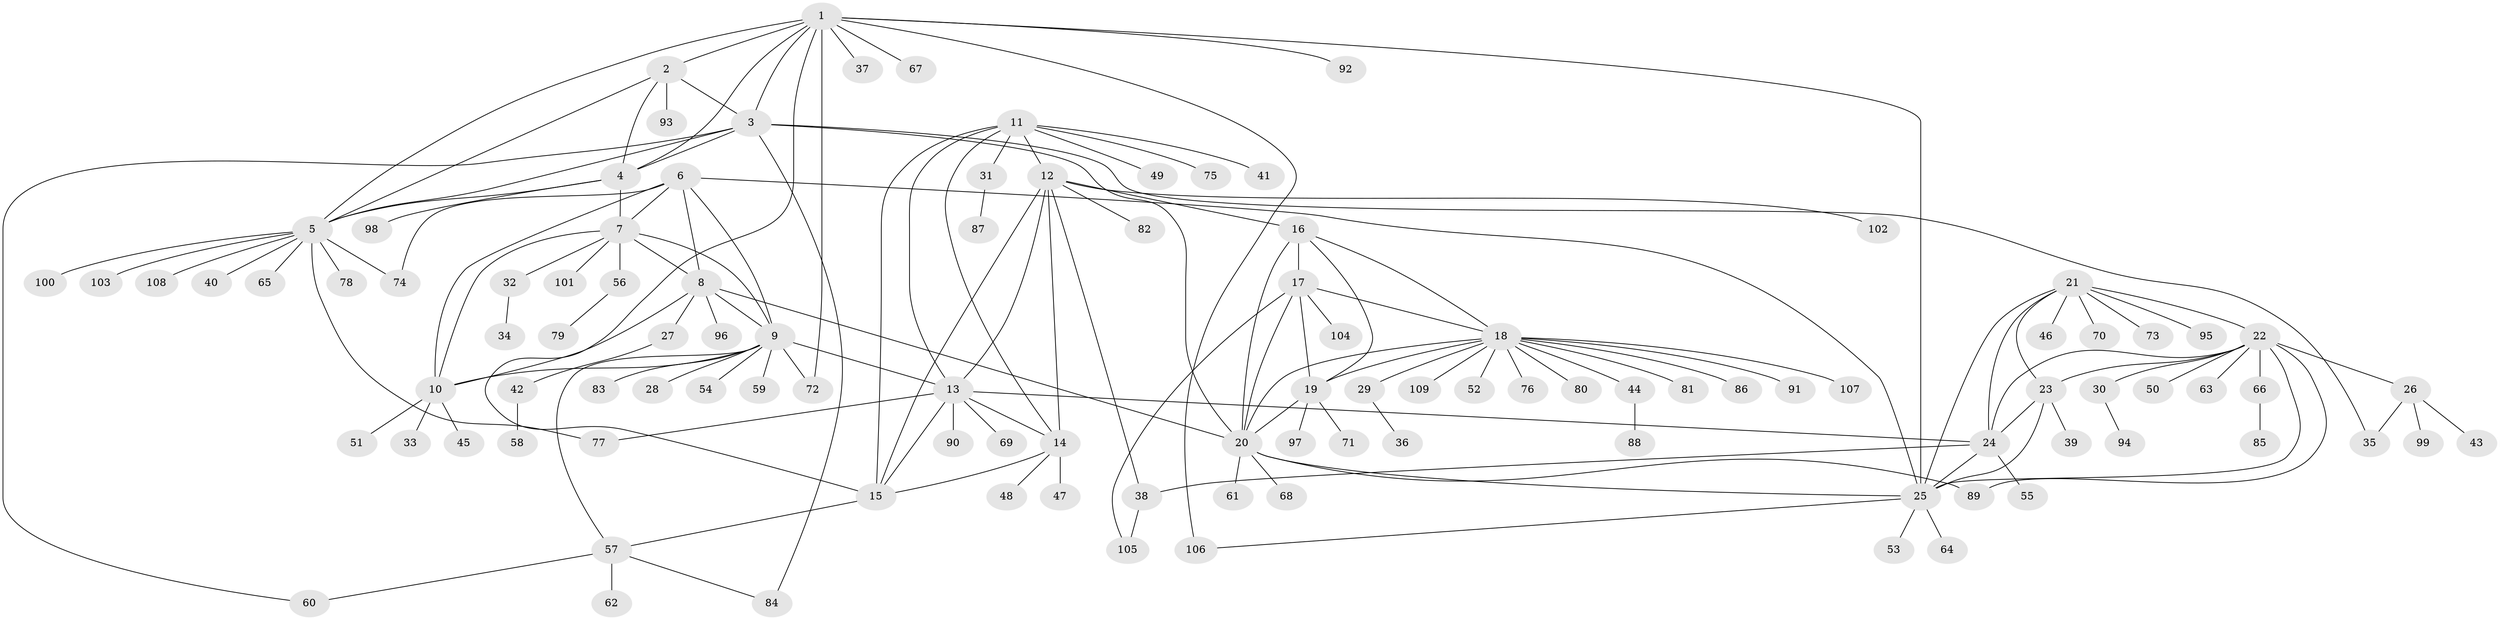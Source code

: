 // coarse degree distribution, {21: 0.01818181818181818, 6: 0.09090909090909091, 1: 0.6181818181818182, 3: 0.03636363636363636, 4: 0.05454545454545454, 2: 0.07272727272727272, 7: 0.03636363636363636, 5: 0.01818181818181818, 14: 0.01818181818181818, 10: 0.03636363636363636}
// Generated by graph-tools (version 1.1) at 2025/48/03/06/25 01:48:58]
// undirected, 109 vertices, 155 edges
graph export_dot {
graph [start="1"]
  node [color=gray90,style=filled];
  1;
  2;
  3;
  4;
  5;
  6;
  7;
  8;
  9;
  10;
  11;
  12;
  13;
  14;
  15;
  16;
  17;
  18;
  19;
  20;
  21;
  22;
  23;
  24;
  25;
  26;
  27;
  28;
  29;
  30;
  31;
  32;
  33;
  34;
  35;
  36;
  37;
  38;
  39;
  40;
  41;
  42;
  43;
  44;
  45;
  46;
  47;
  48;
  49;
  50;
  51;
  52;
  53;
  54;
  55;
  56;
  57;
  58;
  59;
  60;
  61;
  62;
  63;
  64;
  65;
  66;
  67;
  68;
  69;
  70;
  71;
  72;
  73;
  74;
  75;
  76;
  77;
  78;
  79;
  80;
  81;
  82;
  83;
  84;
  85;
  86;
  87;
  88;
  89;
  90;
  91;
  92;
  93;
  94;
  95;
  96;
  97;
  98;
  99;
  100;
  101;
  102;
  103;
  104;
  105;
  106;
  107;
  108;
  109;
  1 -- 2;
  1 -- 3;
  1 -- 4;
  1 -- 5;
  1 -- 15;
  1 -- 25;
  1 -- 37;
  1 -- 67;
  1 -- 72;
  1 -- 92;
  1 -- 106;
  2 -- 3;
  2 -- 4;
  2 -- 5;
  2 -- 93;
  3 -- 4;
  3 -- 5;
  3 -- 20;
  3 -- 35;
  3 -- 60;
  3 -- 84;
  4 -- 5;
  4 -- 7;
  4 -- 98;
  5 -- 40;
  5 -- 65;
  5 -- 74;
  5 -- 77;
  5 -- 78;
  5 -- 100;
  5 -- 103;
  5 -- 108;
  6 -- 7;
  6 -- 8;
  6 -- 9;
  6 -- 10;
  6 -- 25;
  6 -- 74;
  7 -- 8;
  7 -- 9;
  7 -- 10;
  7 -- 32;
  7 -- 56;
  7 -- 101;
  8 -- 9;
  8 -- 10;
  8 -- 20;
  8 -- 27;
  8 -- 96;
  9 -- 10;
  9 -- 13;
  9 -- 28;
  9 -- 54;
  9 -- 57;
  9 -- 59;
  9 -- 72;
  9 -- 83;
  10 -- 33;
  10 -- 45;
  10 -- 51;
  11 -- 12;
  11 -- 13;
  11 -- 14;
  11 -- 15;
  11 -- 31;
  11 -- 41;
  11 -- 49;
  11 -- 75;
  12 -- 13;
  12 -- 14;
  12 -- 15;
  12 -- 16;
  12 -- 38;
  12 -- 82;
  12 -- 102;
  13 -- 14;
  13 -- 15;
  13 -- 24;
  13 -- 69;
  13 -- 77;
  13 -- 90;
  14 -- 15;
  14 -- 47;
  14 -- 48;
  15 -- 57;
  16 -- 17;
  16 -- 18;
  16 -- 19;
  16 -- 20;
  17 -- 18;
  17 -- 19;
  17 -- 20;
  17 -- 104;
  17 -- 105;
  18 -- 19;
  18 -- 20;
  18 -- 29;
  18 -- 44;
  18 -- 52;
  18 -- 76;
  18 -- 80;
  18 -- 81;
  18 -- 86;
  18 -- 91;
  18 -- 107;
  18 -- 109;
  19 -- 20;
  19 -- 71;
  19 -- 97;
  20 -- 25;
  20 -- 61;
  20 -- 68;
  20 -- 89;
  21 -- 22;
  21 -- 23;
  21 -- 24;
  21 -- 25;
  21 -- 46;
  21 -- 70;
  21 -- 73;
  21 -- 95;
  22 -- 23;
  22 -- 24;
  22 -- 25;
  22 -- 26;
  22 -- 30;
  22 -- 50;
  22 -- 63;
  22 -- 66;
  22 -- 89;
  23 -- 24;
  23 -- 25;
  23 -- 39;
  24 -- 25;
  24 -- 38;
  24 -- 55;
  25 -- 53;
  25 -- 64;
  25 -- 106;
  26 -- 35;
  26 -- 43;
  26 -- 99;
  27 -- 42;
  29 -- 36;
  30 -- 94;
  31 -- 87;
  32 -- 34;
  38 -- 105;
  42 -- 58;
  44 -- 88;
  56 -- 79;
  57 -- 60;
  57 -- 62;
  57 -- 84;
  66 -- 85;
}
